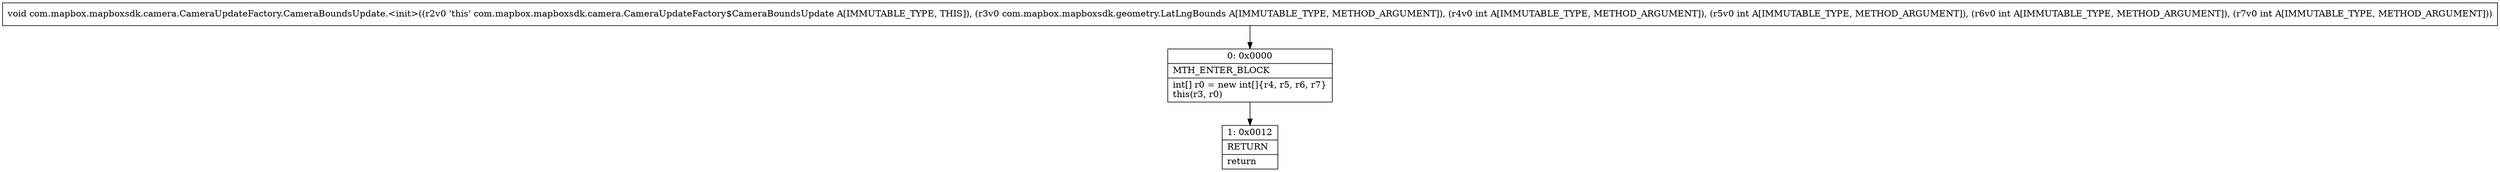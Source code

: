 digraph "CFG forcom.mapbox.mapboxsdk.camera.CameraUpdateFactory.CameraBoundsUpdate.\<init\>(Lcom\/mapbox\/mapboxsdk\/geometry\/LatLngBounds;IIII)V" {
Node_0 [shape=record,label="{0\:\ 0x0000|MTH_ENTER_BLOCK\l|int[] r0 = new int[]\{r4, r5, r6, r7\}\lthis(r3, r0)\l}"];
Node_1 [shape=record,label="{1\:\ 0x0012|RETURN\l|return\l}"];
MethodNode[shape=record,label="{void com.mapbox.mapboxsdk.camera.CameraUpdateFactory.CameraBoundsUpdate.\<init\>((r2v0 'this' com.mapbox.mapboxsdk.camera.CameraUpdateFactory$CameraBoundsUpdate A[IMMUTABLE_TYPE, THIS]), (r3v0 com.mapbox.mapboxsdk.geometry.LatLngBounds A[IMMUTABLE_TYPE, METHOD_ARGUMENT]), (r4v0 int A[IMMUTABLE_TYPE, METHOD_ARGUMENT]), (r5v0 int A[IMMUTABLE_TYPE, METHOD_ARGUMENT]), (r6v0 int A[IMMUTABLE_TYPE, METHOD_ARGUMENT]), (r7v0 int A[IMMUTABLE_TYPE, METHOD_ARGUMENT])) }"];
MethodNode -> Node_0;
Node_0 -> Node_1;
}

